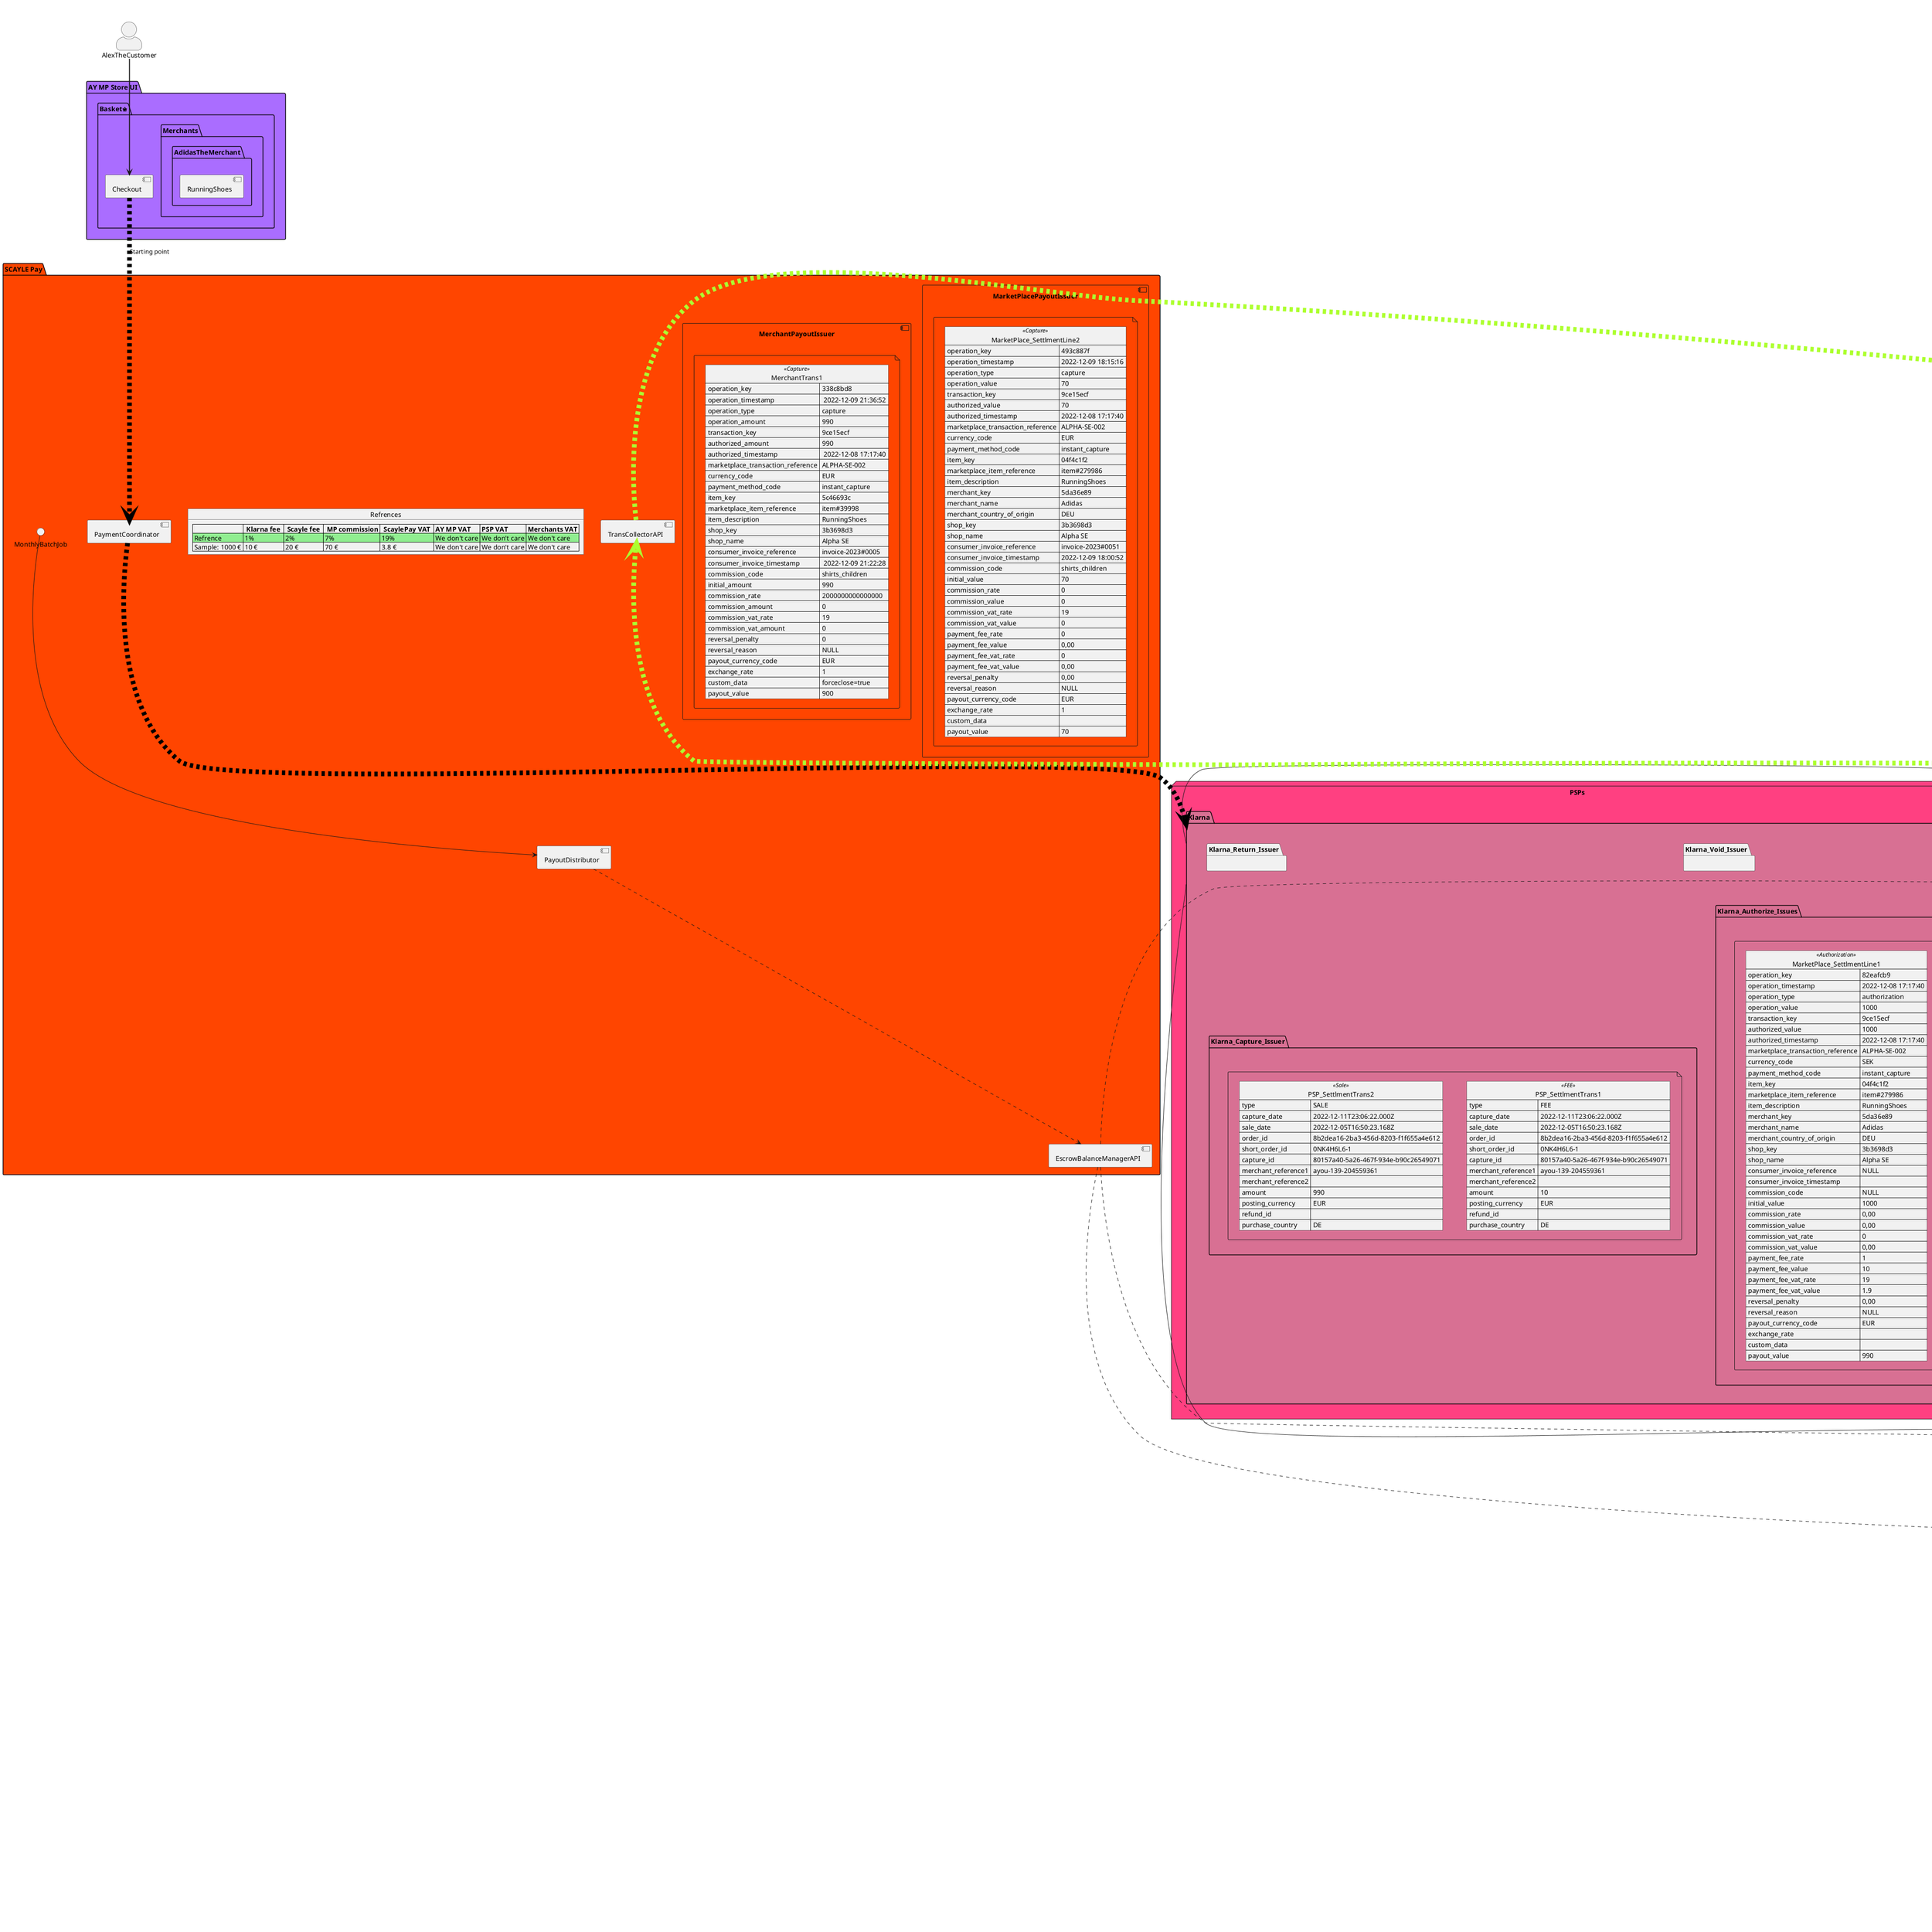 @startuml
allowmixing
title AY Marketplace Components Diagram
skinparam actorStyle awesome

'skinparam linetype polyline
/'
TODOS:
2- Delievery system
4- From which file to which account?
5- Aligining which HSO process proposal
6- Marketplace/Merchant settlmentfiles are generated by SPA
7- Adjust the numbers on PSP files according to Ledger
8- Assign unique names to files offhand.
9- Draw the Reconcileless process
10- Draw ???
--------
Non technical quesitons:
11- Must there be another ledger in SCAYLE-Pay side?
12- Would this design cover Scayle-Pay needs of a ledger system?
13- What is the main reason that they need ERP to be their ledger system?
14- Is this system scalable, as the # of trans grows?
15- Does this system offer real time processing? e.g. Immediate updates to acocunt balances and trans status
16- Comprehensive transaction tracking & audit capabilities & trans history and details
17- Automatic reconciliation
18- We're designing a ledger system with all those characterisitcs exploiting ERP partially, aren't we?
19- Are settlings and clearings between parties also possible?
20- Is a robust error handling and failure recovery in place?
21- Reports on transaction trends user behaviour, and financial performance
22- Concurrency and Consistency: Does system handle concurrent transactions and maintain data consistency across distributed systems?
23- Back up plan
24- A robust disaster recovery plan
25- High availability with minimal downtime
--------
26- (Modularity)How easy is it to replace or modify individual modules without affecting others?
27- (Scalability)Are scaling mechanisms like load balancers and auto-scaling used effectively?
28- (Scalability)How well does the system maintain performance under heavy loads?
29- (Reliability) Are there mechanisms in place to handle and recover from failures gracefully?
30- (Performance)Are there any performance bottlenecks in the system, and how are they addressed?
31- (Availabiity)Are there any planned maintenance schedules that affect availability?
32- (Extendibility)How easily can new features or functionalities be added to the system?
33- (Extendibility)Are there well-defined extension points and APIs for integration?
34- (Testability)How easy is it to test individual components in isolation?
35- (Testability)Are there automated test suites covering critical functionalities?
36- (Cost)How cost-effective is the architecture in terms of infrastructure and maintenance?
37- (Cost)Are there any opportunities to optimize costs without sacrificing performance or reliability?
'/
'-------------------------------------------------
'-----------   Definations  ----------------------
'-------------------------------------------------
actor AlexTheCustomer
package "AY MP Store UI" #AA6DFF{
    package "Basket<&basket>" {
        package "Merchants" {
            package "AdidasTheMerchant" {
                component [RunningShoes]
            }
        }
        component [Checkout]
    }
}
node "PSPs" #FF4081{
    package Klarna #PaleVioletRed{
        package Klarna_Authorize_Issues{
            file {
                json MarketPlace_SettlmentLine1<<Authorization>> {
                    "operation_key": "82eafcb9",
                    "operation_timestamp": "2022-12-08 17:17:40",
                    "operation_type": "authorization",
                    "operation_value": "1000",
                    "transaction_key": "9ce15ecf",
                    "authorized_value": "1000",
                    "authorized_timestamp": "2022-12-08 17:17:40",
                    "marketplace_transaction_reference": "ALPHA-SE-002",
                    "currency_code": "SEK",
                    "payment_method_code": "instant_capture",
                    "item_key": "04f4c1f2",
                    "marketplace_item_reference": "item#279986",
                    "item_description": "RunningShoes",
                    "merchant_key": "5da36e89",
                    "merchant_name": "Adidas",
                    "merchant_country_of_origin": "DEU",
                    "shop_key": "3b3698d3",
                    "shop_name": "Alpha SE",
                    "consumer_invoice_reference": "NULL",
                    "consumer_invoice_timestamp": "",
                    "commission_code": "NULL",
                    "initial_value": "1000",
                    "commission_rate": "0,00",
                    "commission_value": "0,00",
                    "commission_vat_rate": 0,
                    "commission_vat_value": "0,00",
                    "payment_fee_rate": 1,
                    "payment_fee_value": "10",
                    "payment_fee_vat_rate": 19,
                    "payment_fee_vat_value": "1.9",
                    "reversal_penalty": "0,00",
                    "reversal_reason": "NULL",
                    "payout_currency_code": "EUR",
                    "exchange_rate": "",
                    "custom_data": "",
                    "payout_value": "990"
                }
            }
        }
        package Klarna_Capture_Issuer{
            file {
                json PSP_SettlmentTrans1<<FEE>> {
                    "type": "FEE",
                    "capture_date": "2022-12-11T23:06:22.000Z",
                    "sale_date": "2022-12-05T16:50:23.168Z",
                    "order_id": "8b2dea16-2ba3-456d-8203-f1f655a4e612",
                    "short_order_id": "0NK4H6L6-1",
                    "capture_id": "80157a40-5a26-467f-934e-b90c26549071",
                    "merchant_reference1": "ayou-139-204559361",
                    "merchant_reference2": "",
                    "amount": "10",
                    "posting_currency": "EUR",
                    "refund_id": "",
                    "purchase_country": "DE"
                }
                json PSP_SettlmentTrans2<<Sale>>{
                    "type": "SALE",
                    "capture_date": "2022-12-11T23:06:22.000Z",
                    "sale_date": "2022-12-05T16:50:23.168Z",
                    "order_id": "8b2dea16-2ba3-456d-8203-f1f655a4e612",
                    "short_order_id": "0NK4H6L6-1",
                    "capture_id": "80157a40-5a26-467f-934e-b90c26549071",
                    "merchant_reference1": "ayou-139-204559361",
                    "merchant_reference2": "",
                    "amount": "990",
                    "posting_currency": "EUR",
                    "refund_id": "",
                    "purchase_country": "DE"
                }
            }
        }
        package Klarna_Void_Issuer{

        }
        package Klarna_Return_Issuer{

        }
    }
}
package "SCAYLE Pay" #OrangeRed{
    object Refrences{
        |= |=  Klarna fee  |=  Scayle fee  |=  MP commission |=  ScaylePay VAT  |= AY MP VAT |= PSP VAT |= Merchants VAT |
        <#lightgreen>| Refrence | 1%  | 2% | 7% | 19% | We don't care | We don't care | We don't care |
        | Sample: 1000 € | 10 €  | 20 € | 70 € | 3.8 € | We don't care | We don't care | We don't care |
    }
    component PaymentCoordinator
    () "MonthlyBatchJob"
    component PayoutDistributor
    component MarketPlacePayoutIssuer {
        file {
            json MarketPlace_SettlmentLine2<<Capture>> {
                "operation_key": "493c887f",
                "operation_timestamp": "2022-12-09 18:15:16",
                "operation_type": "capture",
                "operation_value": "70",
                "transaction_key": "9ce15ecf",
                "authorized_value": "70",
                "authorized_timestamp": "2022-12-08 17:17:40",
                "marketplace_transaction_reference": "ALPHA-SE-002",
                "currency_code": "EUR",
                "payment_method_code": "instant_capture",
                "item_key": "04f4c1f2",
                "marketplace_item_reference": "item#279986",
                "item_description": "RunningShoes",
                '-----------------------------
                'These fields are extra
                "merchant_key": "5da36e89",
                "merchant_name": "Adidas",
                "merchant_country_of_origin": "DEU",
                '-----------------------------
                "shop_key": "3b3698d3",
                "shop_name": "Alpha SE",
                '-----------------------------
                'Invoice number differs
                "consumer_invoice_reference": "invoice-2023#0051",
                '-----------------------------
                "consumer_invoice_timestamp": "2022-12-09 18:00:52",
                "commission_code": "shirts_children",
                "initial_value": "70",
                "commission_rate": "0",
                "commission_value": "0",
                "commission_vat_rate": 19,
                "commission_vat_value": "0",
                '------------------------------
                'These fields are extra
                "payment_fee_rate": 0,
                "payment_fee_value": "0,00",
                "payment_fee_vat_rate": 0,
                "payment_fee_vat_value": "0,00",
                '------------------------------
                "reversal_penalty": "0,00",
                "reversal_reason": "NULL",
                "payout_currency_code": "EUR",
                "exchange_rate": "1",
                "custom_data": "",
                "payout_value": "70"
            }
        }
    }
    component MerchantPayoutIssuer{
        file {
            json MerchantTrans1<<Capture>> {
                "operation_key" : "338c8bd8",
                "operation_timestamp": " 2022-12-09 21:36:52",
                "operation_type": "capture",
                "operation_amount": 990,
                "transaction_key": "9ce15ecf",
                "authorized_amount": 990,
                "authorized_timestamp": " 2022-12-08 17:17:40",
                "marketplace_transaction_reference": "ALPHA-SE-002",
                "currency_code": "EUR",
                "payment_method_code": "instant_capture",
                "item_key": "5c46693c",
                "marketplace_item_reference": "item#39998",
                "item_description": "RunningShoes",
                "shop_key": "3b3698d3",
                "shop_name": "Alpha SE",
                "consumer_invoice_reference": "invoice-2023#0005",
                "consumer_invoice_timestamp": " 2022-12-09 21:22:28",
                "commission_code": "shirts_children",
                "initial_amount": 990,
                "commission_rate": 2000000000000000,
                "commission_amount": 0,
                "commission_vat_rate": 19,
                "commission_vat_amount": 0,
                "reversal_penalty": 0,
                "reversal_reason": "NULL",
                "payout_currency_code": "EUR",
                "exchange_rate": 1,
                "custom_data": "forceclose=true",
                "payout_value": 900
            }
        }
    }
    component TransCollectorAPI
    component EscrowBalanceManagerAPI
}
package "Middlewares" #5094FC{
    package "Ingress API" #OldLace{
        node FlowOrchestrator #Tomato
        node "UploaderAPI" #Peru
        cloud NewFileEvent_Subscriber #Yellow
        node "DeliveryManager" {
            queue "Queue"
        }
        component [DataPersister]
        component [Authenticator]
        component [Rate limiter]
        component [Validator] 
    }
    package "DataImporter" #CadetBlue{
        frame "MasterData" {
            component [MasterDataImporterAPI]
            component [RetrieveMasterDataAPI]
        }
    }
    package "Reconciler" #00C853 {
        component [ReconcilerAPI]
        package "MatchFinderLogic" {
            component [MatchFinderAPI]
            object MatchFindingRules {
                * File name --> FileNamePatternMap
                * Date
                * Filestamp
                * Operation key
                ---
                * JournalNum(?)
                ---
            }
            component FileNamesPattern {
                object FileNamePatternMap{
                    = Klarna
                    |=  |= PSP |= Merchant |= MarketPlace |
                    | **Pattern** | ["settlments"]_[CountryCode]_["Klarna"]_[Date]_[Date].csv | ["SCAYLE PAY"]_["Marketplace"]_["Settlement"]_[Date].csv | ["SCAYLE PAY"]_["Merchant"]_["Settlement"]_[Date].csv |
                    | **Common filters** | [Date] | [Date] | [Date] |
                    | **Other applicable filters** | [CountryCode], [PSPName] | "SCAYLE PAY", "Marketplace" | "Merchant" |
                }
            }
        }
    }
    package "Aggregator" #FF6F00 {
        component [AggregatorAPI]
        component [AggregatingRules] {
            object Grouping {
                * MerchantCode
                * Date
            }
        }
    }
    package "Transformer" #FFD600{
        component [TransformerAPI]
        component [TransformingRules]
        component [TransformingMaps] {
            map intial {
                XML => CSV
                CVS => JSON
                AmountStr => Integer
                DateFormat => YY MM DD HH MM SS
                "operartion_value" => "OpValue"
                "operation_amount" => "OpValue"
            }
            map final {
                OpValue => NetAmount
                FinancialDimensionConvension => Channel-Merchant-ShopKey
            }
        }
    }
    package "ResultGenerator" #OliveDrab{
        component [ResultGeneratorAPI]
        component [ChoosingResultTemplateRules]
        object ResultTemplates {
            * GL_Jour
            * Corrective_Jour
            * Customer_Invoice
            * FreeText_Invoice
            * CreditNote
        }
    }
}
package "<color:white>Persistance" #DarkMagenta {
    package "File storage" #SkyBlue {
        node "UploaderAgent"
        stack "Transactions files containers" {
            folder CustomerBA_Folder {
                component [CustomerBA_SetlmentFiles]

            }
            folder AYCommissionBA_Folder {
                component [AYCommission_SettlmentFiles]
            }
            folder MerchantBA_Folder {
                component [MerchantBA_SettlmentFiles]
            }
            folder ScayleEscrowBA_Folder {
                component [ScayleEscrowBA_SettlmentFiles]
            }
            folder ScayleFeeBA_Folder {
                component [ScayleFeeBA_SettlmentFiles]
            }
            folder ScayleTrans_Folder {
                component [ScayleTrans_Files]
            }
        }
        cloud NewFileEvent_Publisher #Yellow
    }
    database Database #Salmon as"
                Transformed data
                ===
                Reconciled data
                ===
                Aggregated data
                ===
                Master data
                == Refrence data ==
                Cached data
                ===
                WaitedForMatching data
                ===
                Configuration data
                ===
                Paramaters data
"
    package "DataIntegrationBlob" #MediumSpringGreen {
        component [D365FinOpsERP_Outbound_Storage]
    }
}
frame Banks #DarkTurquoise{
    node "TransactionGenerator"<<SettlmentFile generator>> #Khaki
    node "UserBank" {
        component [CustomerBA]
    }
    node "ScayleBank" {
        package "ScayleBA.s" {
            component [EscrowBA]
            component [ScayleFeeCollectorBA]
        }
    }
    
    node "MarketPlacesBanks" {
        package "Marketplaces BA.s" {
            package "AYMPC" {
                component [AYCommissionBA]
            }
        }
    }
    node "MerchantBank" {
        node "Merchants BA.s" {
            component [AdidasBA]
        }
    }
    node "KlarnaBank" {
        node "Klarna BA.s" {
            component [KlarnaFeeCollectorBA]
        }
    }
}
package "D365 Finance ERP System" #MediumSlateBlue{
    package "AYHL Legal Entity" {
        package "SPAY Legal Entity" #SpringGreen {
            package "Data management framework" {
                node JournalsDataEntity
                package Parties {
                    object Adidas {
                        |= Property |= Value |
                        | MainAccount | 11101110111 |
                        | OffsetAccount | 99909990999 |
                        | Address | Deutschland |
                        | Currency | Euro |
                        | FinancialDimensions | ["ShopKey", "Location", "Channel"] |
                        | Roles | "["Customer", "Vendor"]" |
                    }
                }
            }
            package GL {
                object Rules{
                    * =Assets = Liabilities + Equity
                    * Assets and Expenses: +Dr and -Cr
                    * Liabilities and Revenues = -Dr and +Cr
                    * Net Income = Revenue - Expenses
                    * Net Income will be added to equity on closing
                }
                object AccountsCategorization {
                    = Assets(+Dr, -Cr)
                    |_ Cash
                    |_ Customer Receivable
                    ---
                    = Expenses(+Dr, -Cr))
                    ---
                    = Liabilities(-Dr, +Cr)
                    |_ MP Service Payable
                    |_ Tax Payable
                    |_ Vendor Payable
                    |_ Payment Service Payable
                    ---
                    = Equity(-Dr, +Cr)
                    |_ Net income
                    ---
                    = Revenues(-Dr, +Cr)
                    |_ Commission Revenue
                }
                node TrialBalance{
                    object TrialBalance{
                        =Assets
                        |= |= Debit(+) |= Credit(-) |
                        | Cash | 1000 |  |
                        | **Total** | **1000** |

                        \n
                        =Liabilities
                        |= |= Debit(-) |= Credit(+) | 
                        | Payment Service Payable | | 10 |
                        | MP Service Payable |  | 70 | 
                        | Tax Payable |  | 3.8 |
                        | Merchant Payable |  | 900 |
                        | **Total** |  | **983.8** |

                        \n
                        =Equity
                        |= |= Debit(-) |= Credit(+) | 
                        | Net Income |  | 16.2 |
                        | **Total** |  | **16.2** |

                    }
                }
            }
        }
        package "<color:white>AYMP Legal Entity" #Black{
            legend
            Taking care of 
            * Tax payable
            * Collecting commissions
            end legend
        }

        legend
        Taking care of 
        * SPAY-AYMP concolidation
        * Reporting 
        end legend
    }
    
    
    
}
package "DataIntegrator" #BurlyWood{
    cloud RecurringIntegrator
}
'-------------------------------------------------
'-----------   Relations  ------------------------
'-------------------------------------------------
'Before middleware layer
AlexTheCustomer -[bold]-> Checkout
Checkout -[#Black,dashed,thickness=10]-> PaymentCoordinator: Starting point
PaymentCoordinator -[#Black,dashed,thickness=10]> Klarna
Klarna -l-> CustomerBA
CustomerBA .[#Cyan,dotted,thickness=10].> TransactionGenerator
Klarna --> EscrowBA
Klarna -> KlarnaFeeCollectorBA
KlarnaFeeCollectorBA .[#Cyan,dotted,thickness=10]d.> TransactionGenerator
EscrowBA .[#Cyan,dotted,thickness=10].> TransactionGenerator
MonthlyBatchJob -d-> PayoutDistributor
PayoutDistributor ..> EscrowBalanceManagerAPI
EscrowBalanceManagerAPI .> AYCommissionBA
AYCommissionBA .[#Cyan,dotted,thickness=10].> TransactionGenerator
EscrowBalanceManagerAPI .> AdidasBA
EscrowBalanceManagerAPI .d.> ScayleFeeCollectorBA
ScayleFeeCollectorBA .[#Cyan,dotted,thickness=10].> TransactionGenerator
AdidasBA .[#Cyan,dotted,thickness=10].> TransactionGenerator
TransactionGenerator -[#GreenYellow,dashed,thickness=10]-> TransCollectorAPI: Settlment/\nTransaction files
TransCollectorAPI -[#GreenYellow,dashed,thickness=10]> UploaderAPI: A
MatchFindingRules --> FileNamePatternMap
'Integration layer
Parties -[bold]u-> MasterDataImporterAPI

'Business process engine
UploaderAPI -[#GreenYellow,dashed,thickness=10]> UploaderAgent: B
UploaderAgent -[#GreenYellow,dashed,thickness=10]l-> NewFileEvent_Publisher: C
NewFileEvent_Publisher -[#gold,thickness=10]> NewFileEvent_Subscriber: D
NewFileEvent_Subscriber -[#gold,thickness=10]-> Queue: E
Queue -[#gold,thickness=5]->FlowOrchestrator: E
FlowOrchestrator <--[#pink,dashed,thickness=10]-> RetrieveMasterDataAPI
FlowOrchestrator <--[#pink,dashed,thickness=10]-> TransformerAPI: F
FlowOrchestrator <---[#pink,dashed,thickness=10]-> ReconcilerAPI: G
FlowOrchestrator <----[#pink,dashed,thickness=10]-> AggregatorAPI: H
FlowOrchestrator -[#Lavender,dashed,thickness=10]-> DataPersister: Saves F,G,H results in DB
MasterDataImporterAPI -[#Lavender,dashed,thickness=10]-> DataPersister
DataPersister -[#Lavender,dashed,thickness=10]-> Database

'Result
FlowOrchestrator ----[#pink,dashed,thickness=10]--> ResultGeneratorAPI: I
FlowOrchestrator -[#pink,dashed,thickness=10]-> D365FinOpsERP_Outbound_Storage: J
D365FinOpsERP_Outbound_Storage -[#DodgerBlue,dashed,thickness=10]-> RecurringIntegrator: K
RecurringIntegrator -[#DodgerBlue,dashed,thickness=10]-> JournalsDataEntity: L
'(Daily batch job) -> RecurringIntegrator: M

'Hidden links
'--- Folders
ScayleTrans_Files -[hidden]d- ScayleFeeBA_SettlmentFiles
MerchantBA_SettlmentFiles -[hidden]d- ScayleTrans_Files
ScayleEscrowBA_SettlmentFiles -[hidden]d- AYCommission_SettlmentFiles
AYCommission_SettlmentFiles -[hidden]d- CustomerBA_SetlmentFiles
JournalsDataEntity -[hidden]- D365FinOpsERP_Outbound_Storage
NewFileEvent_Publisher -[hidden]d- D365FinOpsERP_Outbound_Storage
UploaderAgent -[hidden]d- NewFileEvent_Publisher
'--- Flow
FlowOrchestrator -[hidden]d- TransformerAPI
TransformerAPI -[hidden]d- ReconcilerAPI
ReconcilerAPI -[hidden]d- AggregatorAPI
AggregatorAPI -[hidden]d- ResultGeneratorAPI
RetrieveMasterDataAPI -[hidden]l- TransformerAPI
RetrieveMasterDataAPI -[hidden]d- TransformerAPI
NewFileEvent_Subscriber -[hidden]d- Queue
DataPersister -[hidden]u- Queue
'--- SPA
Refrences -[hidden]d- TransactionsCollector
'--- Banks
CustomerBA -[hidden]d- KlarnaFeeCollectorBA
KlarnaFeeCollectorBA -[hidden]d- EscrowBA
AYCommissionBA -[hidden]d- AdidasBA
'--- PSPs
Klarna_Void_Issuer -[hidden]d- Klarna_Authorize_Issues
Klarna_Return_Issuer -[hidden]d- Klarna_Capture_Issuer
'--- D365
Rules -[hidden]u- AccountsCategorization
@enduml
